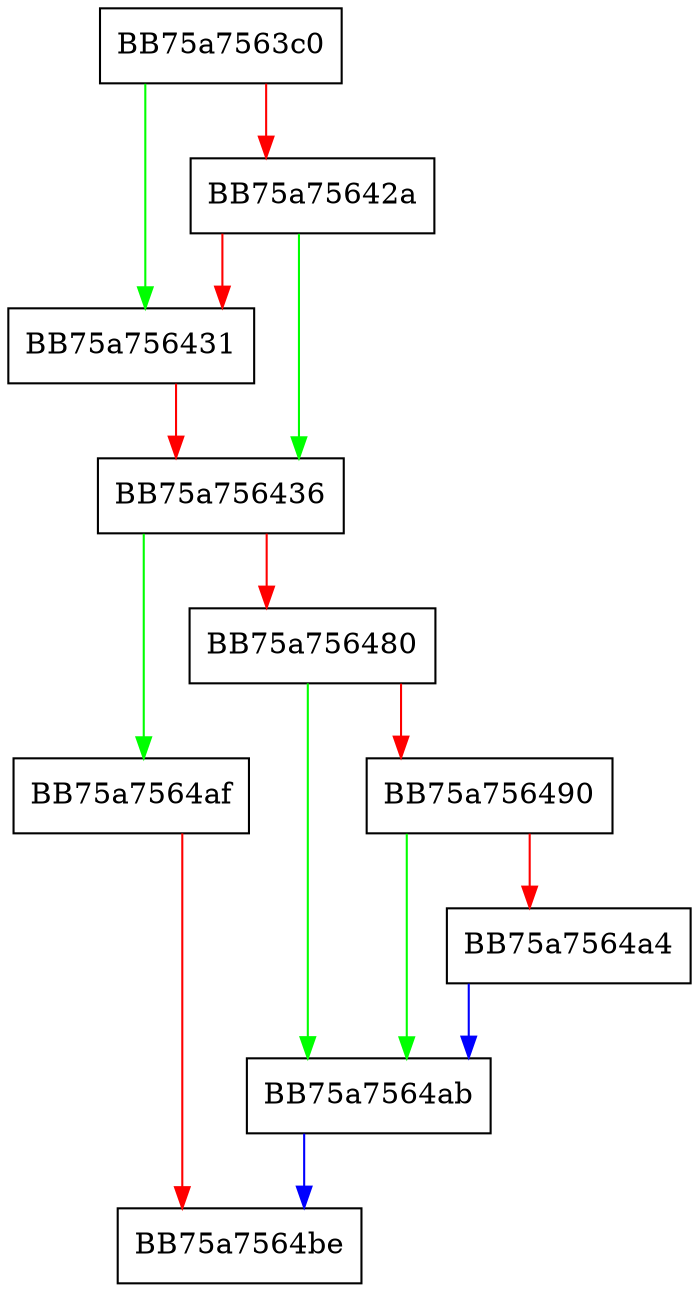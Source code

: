 digraph AddUnpackedObject {
  node [shape="box"];
  graph [splines=ortho];
  BB75a7563c0 -> BB75a756431 [color="green"];
  BB75a7563c0 -> BB75a75642a [color="red"];
  BB75a75642a -> BB75a756436 [color="green"];
  BB75a75642a -> BB75a756431 [color="red"];
  BB75a756431 -> BB75a756436 [color="red"];
  BB75a756436 -> BB75a7564af [color="green"];
  BB75a756436 -> BB75a756480 [color="red"];
  BB75a756480 -> BB75a7564ab [color="green"];
  BB75a756480 -> BB75a756490 [color="red"];
  BB75a756490 -> BB75a7564ab [color="green"];
  BB75a756490 -> BB75a7564a4 [color="red"];
  BB75a7564a4 -> BB75a7564ab [color="blue"];
  BB75a7564ab -> BB75a7564be [color="blue"];
  BB75a7564af -> BB75a7564be [color="red"];
}